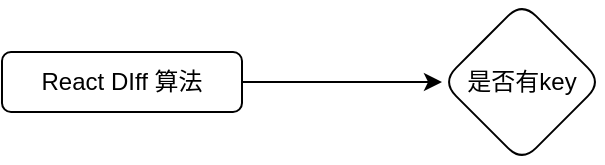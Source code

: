 <mxfile version="13.10.9" type="device"><diagram id="VNZA9XRwtKEt6bK0uDrT" name="Page-1"><mxGraphModel dx="706" dy="571" grid="1" gridSize="10" guides="1" tooltips="1" connect="1" arrows="1" fold="1" page="1" pageScale="1" pageWidth="827" pageHeight="1169" math="0" shadow="0"><root><mxCell id="0"/><mxCell id="1" parent="0"/><mxCell id="gtyoDEY7hztx0hBj0vJn-3" value="" style="edgeStyle=orthogonalEdgeStyle;rounded=0;orthogonalLoop=1;jettySize=auto;html=1;" edge="1" parent="1" source="gtyoDEY7hztx0hBj0vJn-1" target="gtyoDEY7hztx0hBj0vJn-2"><mxGeometry relative="1" as="geometry"/></mxCell><mxCell id="gtyoDEY7hztx0hBj0vJn-1" value="React DIff 算法" style="rounded=1;whiteSpace=wrap;html=1;" vertex="1" parent="1"><mxGeometry x="60" y="220" width="120" height="30" as="geometry"/></mxCell><mxCell id="gtyoDEY7hztx0hBj0vJn-2" value="是否有key" style="rhombus;whiteSpace=wrap;html=1;rounded=1;" vertex="1" parent="1"><mxGeometry x="280" y="195" width="80" height="80" as="geometry"/></mxCell></root></mxGraphModel></diagram></mxfile>